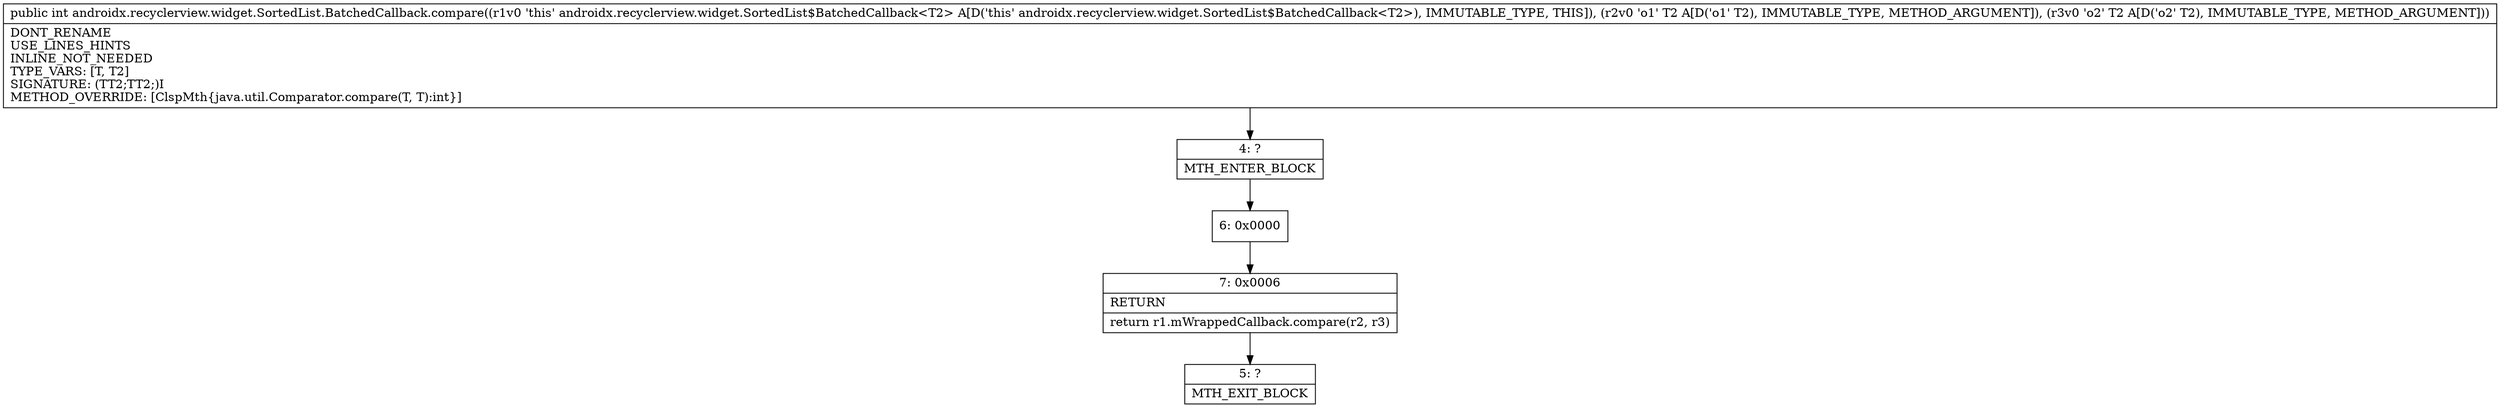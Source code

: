 digraph "CFG forandroidx.recyclerview.widget.SortedList.BatchedCallback.compare(Ljava\/lang\/Object;Ljava\/lang\/Object;)I" {
Node_4 [shape=record,label="{4\:\ ?|MTH_ENTER_BLOCK\l}"];
Node_6 [shape=record,label="{6\:\ 0x0000}"];
Node_7 [shape=record,label="{7\:\ 0x0006|RETURN\l|return r1.mWrappedCallback.compare(r2, r3)\l}"];
Node_5 [shape=record,label="{5\:\ ?|MTH_EXIT_BLOCK\l}"];
MethodNode[shape=record,label="{public int androidx.recyclerview.widget.SortedList.BatchedCallback.compare((r1v0 'this' androidx.recyclerview.widget.SortedList$BatchedCallback\<T2\> A[D('this' androidx.recyclerview.widget.SortedList$BatchedCallback\<T2\>), IMMUTABLE_TYPE, THIS]), (r2v0 'o1' T2 A[D('o1' T2), IMMUTABLE_TYPE, METHOD_ARGUMENT]), (r3v0 'o2' T2 A[D('o2' T2), IMMUTABLE_TYPE, METHOD_ARGUMENT]))  | DONT_RENAME\lUSE_LINES_HINTS\lINLINE_NOT_NEEDED\lTYPE_VARS: [T, T2]\lSIGNATURE: (TT2;TT2;)I\lMETHOD_OVERRIDE: [ClspMth\{java.util.Comparator.compare(T, T):int\}]\l}"];
MethodNode -> Node_4;Node_4 -> Node_6;
Node_6 -> Node_7;
Node_7 -> Node_5;
}

